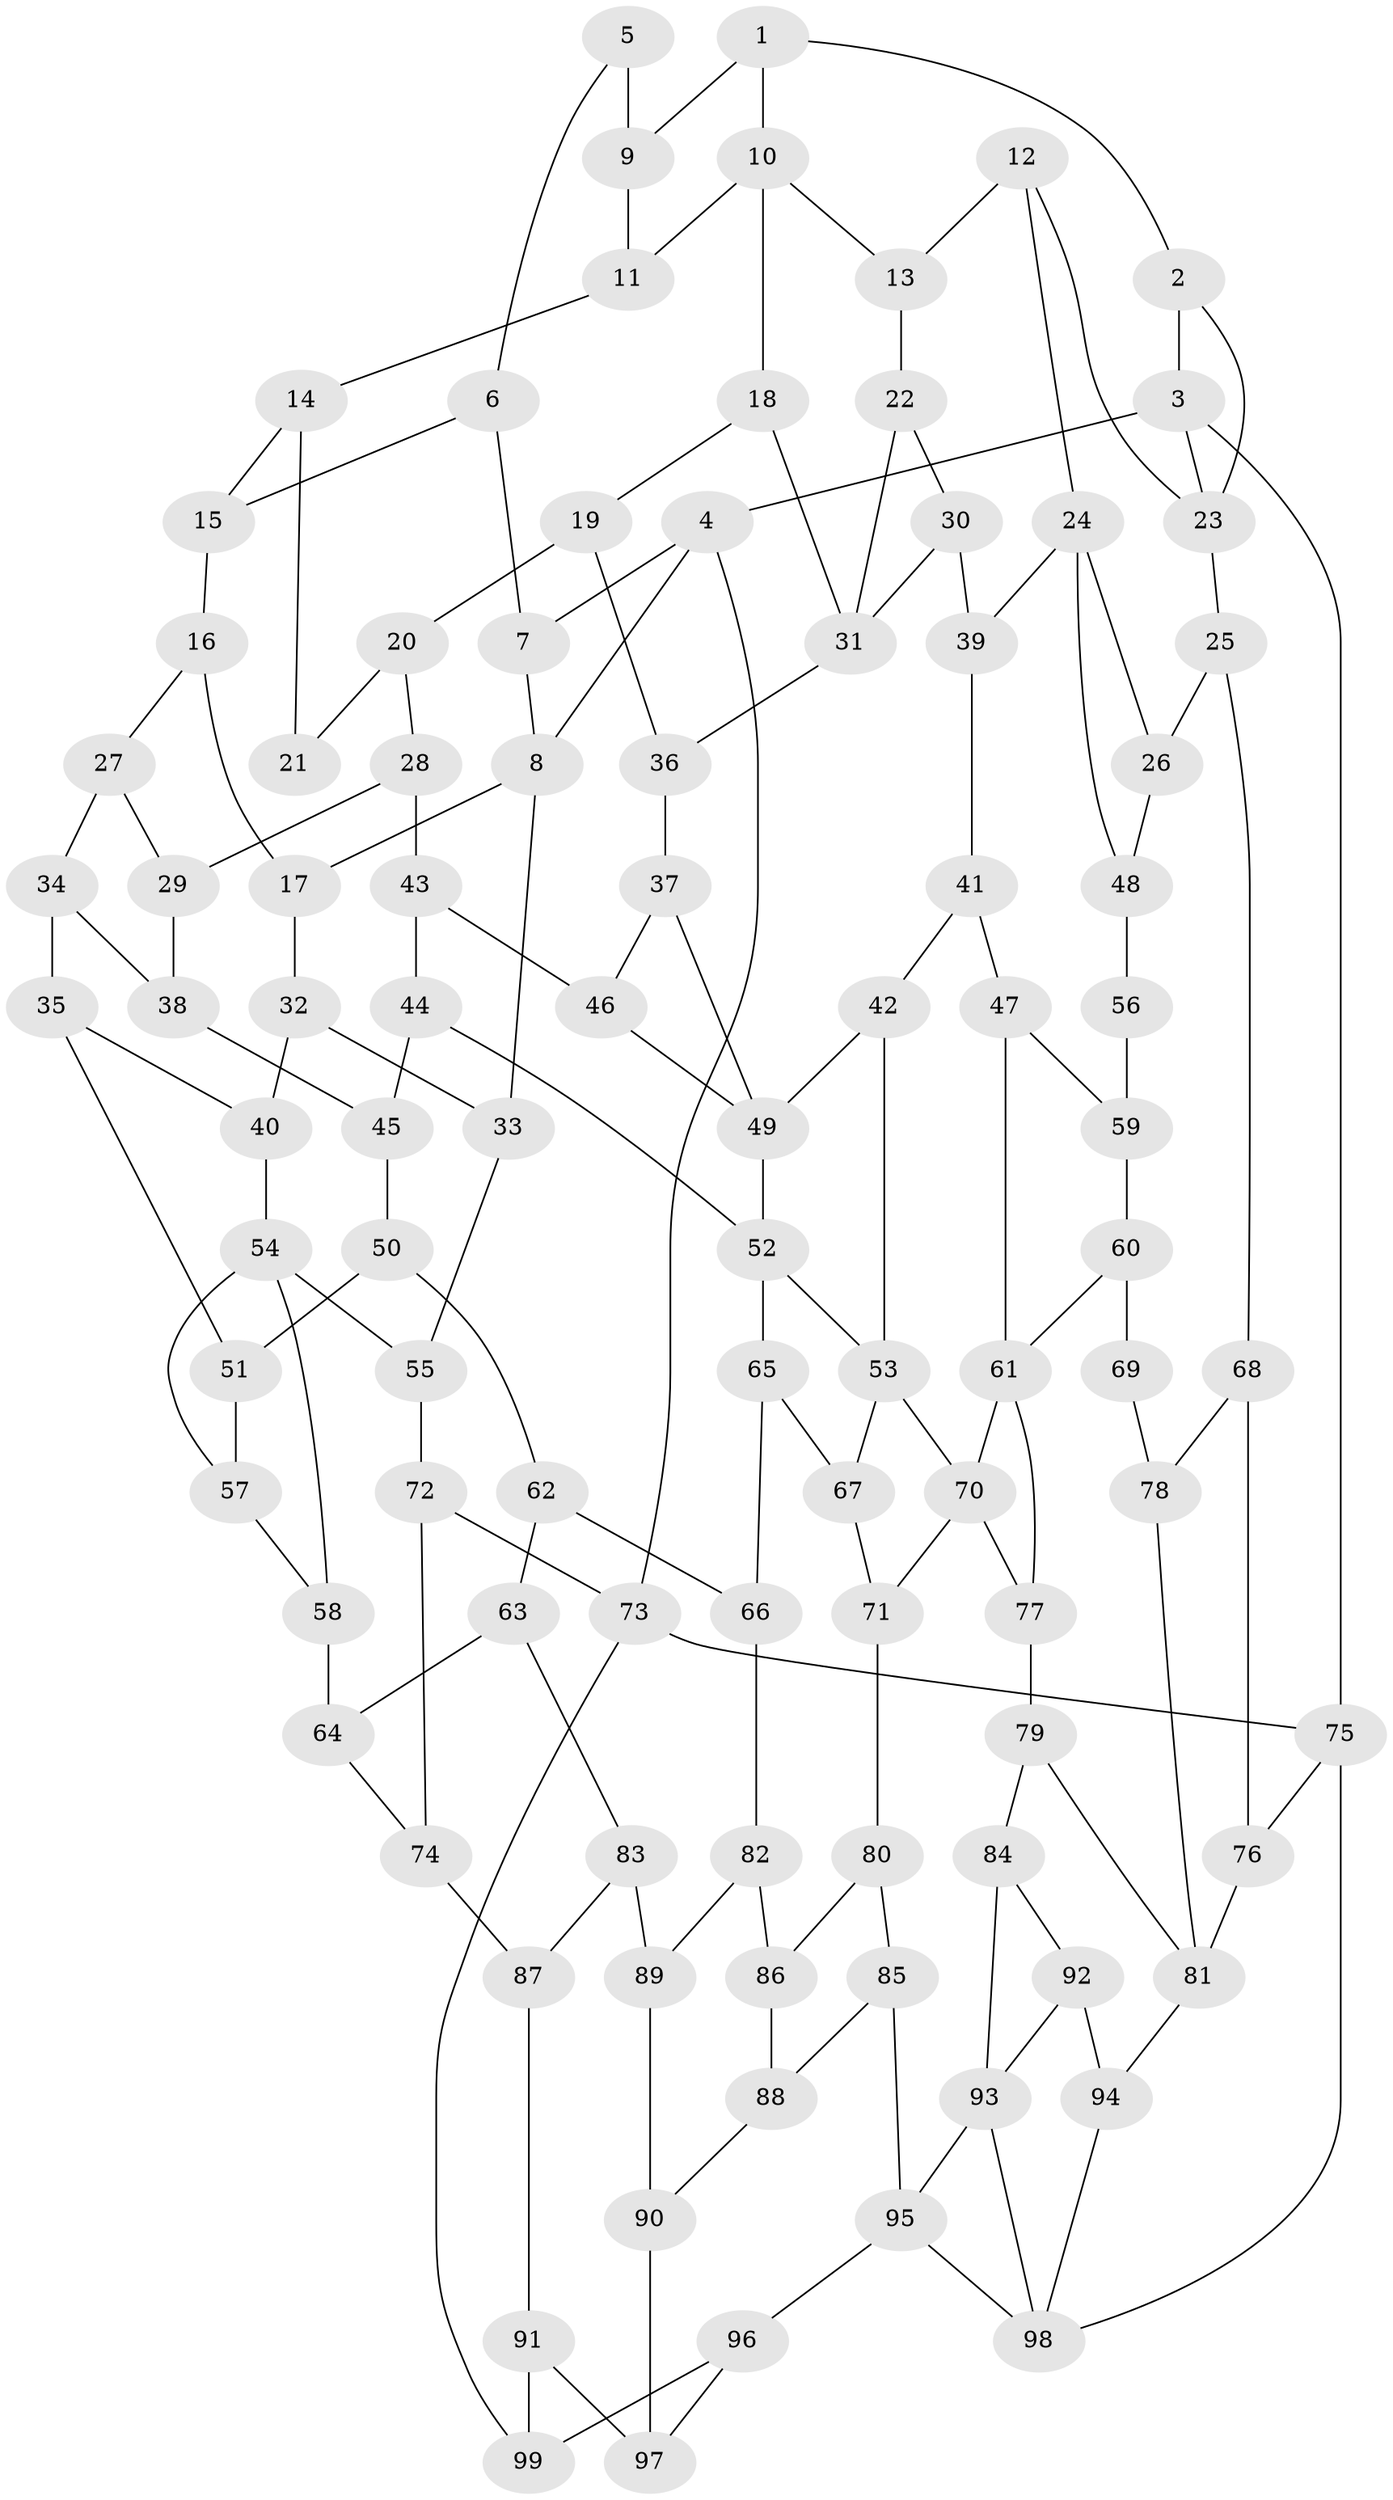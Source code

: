 // original degree distribution, {3: 0.02142857142857143, 4: 0.20714285714285716, 6: 0.20714285714285716, 5: 0.5642857142857143}
// Generated by graph-tools (version 1.1) at 2025/38/03/04/25 23:38:21]
// undirected, 99 vertices, 156 edges
graph export_dot {
  node [color=gray90,style=filled];
  1;
  2;
  3;
  4;
  5;
  6;
  7;
  8;
  9;
  10;
  11;
  12;
  13;
  14;
  15;
  16;
  17;
  18;
  19;
  20;
  21;
  22;
  23;
  24;
  25;
  26;
  27;
  28;
  29;
  30;
  31;
  32;
  33;
  34;
  35;
  36;
  37;
  38;
  39;
  40;
  41;
  42;
  43;
  44;
  45;
  46;
  47;
  48;
  49;
  50;
  51;
  52;
  53;
  54;
  55;
  56;
  57;
  58;
  59;
  60;
  61;
  62;
  63;
  64;
  65;
  66;
  67;
  68;
  69;
  70;
  71;
  72;
  73;
  74;
  75;
  76;
  77;
  78;
  79;
  80;
  81;
  82;
  83;
  84;
  85;
  86;
  87;
  88;
  89;
  90;
  91;
  92;
  93;
  94;
  95;
  96;
  97;
  98;
  99;
  1 -- 2 [weight=1.0];
  1 -- 9 [weight=1.0];
  1 -- 10 [weight=1.0];
  2 -- 3 [weight=1.0];
  2 -- 23 [weight=1.0];
  3 -- 4 [weight=1.0];
  3 -- 23 [weight=1.0];
  3 -- 75 [weight=1.0];
  4 -- 7 [weight=1.0];
  4 -- 8 [weight=1.0];
  4 -- 73 [weight=1.0];
  5 -- 6 [weight=1.0];
  5 -- 9 [weight=2.0];
  6 -- 7 [weight=1.0];
  6 -- 15 [weight=1.0];
  7 -- 8 [weight=1.0];
  8 -- 17 [weight=1.0];
  8 -- 33 [weight=1.0];
  9 -- 11 [weight=1.0];
  10 -- 11 [weight=1.0];
  10 -- 13 [weight=1.0];
  10 -- 18 [weight=1.0];
  11 -- 14 [weight=1.0];
  12 -- 13 [weight=1.0];
  12 -- 23 [weight=1.0];
  12 -- 24 [weight=1.0];
  13 -- 22 [weight=1.0];
  14 -- 15 [weight=1.0];
  14 -- 21 [weight=1.0];
  15 -- 16 [weight=1.0];
  16 -- 17 [weight=1.0];
  16 -- 27 [weight=1.0];
  17 -- 32 [weight=1.0];
  18 -- 19 [weight=1.0];
  18 -- 31 [weight=1.0];
  19 -- 20 [weight=1.0];
  19 -- 36 [weight=1.0];
  20 -- 21 [weight=1.0];
  20 -- 28 [weight=1.0];
  22 -- 30 [weight=1.0];
  22 -- 31 [weight=1.0];
  23 -- 25 [weight=1.0];
  24 -- 26 [weight=1.0];
  24 -- 39 [weight=1.0];
  24 -- 48 [weight=1.0];
  25 -- 26 [weight=1.0];
  25 -- 68 [weight=1.0];
  26 -- 48 [weight=1.0];
  27 -- 29 [weight=1.0];
  27 -- 34 [weight=1.0];
  28 -- 29 [weight=1.0];
  28 -- 43 [weight=1.0];
  29 -- 38 [weight=1.0];
  30 -- 31 [weight=1.0];
  30 -- 39 [weight=2.0];
  31 -- 36 [weight=1.0];
  32 -- 33 [weight=1.0];
  32 -- 40 [weight=2.0];
  33 -- 55 [weight=1.0];
  34 -- 35 [weight=1.0];
  34 -- 38 [weight=1.0];
  35 -- 40 [weight=1.0];
  35 -- 51 [weight=1.0];
  36 -- 37 [weight=1.0];
  37 -- 46 [weight=1.0];
  37 -- 49 [weight=1.0];
  38 -- 45 [weight=1.0];
  39 -- 41 [weight=1.0];
  40 -- 54 [weight=1.0];
  41 -- 42 [weight=1.0];
  41 -- 47 [weight=1.0];
  42 -- 49 [weight=1.0];
  42 -- 53 [weight=1.0];
  43 -- 44 [weight=1.0];
  43 -- 46 [weight=2.0];
  44 -- 45 [weight=1.0];
  44 -- 52 [weight=1.0];
  45 -- 50 [weight=1.0];
  46 -- 49 [weight=1.0];
  47 -- 59 [weight=1.0];
  47 -- 61 [weight=1.0];
  48 -- 56 [weight=2.0];
  49 -- 52 [weight=1.0];
  50 -- 51 [weight=1.0];
  50 -- 62 [weight=1.0];
  51 -- 57 [weight=2.0];
  52 -- 53 [weight=1.0];
  52 -- 65 [weight=1.0];
  53 -- 67 [weight=1.0];
  53 -- 70 [weight=1.0];
  54 -- 55 [weight=1.0];
  54 -- 57 [weight=1.0];
  54 -- 58 [weight=1.0];
  55 -- 72 [weight=1.0];
  56 -- 59 [weight=2.0];
  57 -- 58 [weight=1.0];
  58 -- 64 [weight=1.0];
  59 -- 60 [weight=1.0];
  60 -- 61 [weight=1.0];
  60 -- 69 [weight=1.0];
  61 -- 70 [weight=1.0];
  61 -- 77 [weight=1.0];
  62 -- 63 [weight=1.0];
  62 -- 66 [weight=1.0];
  63 -- 64 [weight=1.0];
  63 -- 83 [weight=1.0];
  64 -- 74 [weight=1.0];
  65 -- 66 [weight=1.0];
  65 -- 67 [weight=1.0];
  66 -- 82 [weight=1.0];
  67 -- 71 [weight=1.0];
  68 -- 76 [weight=1.0];
  68 -- 78 [weight=1.0];
  69 -- 78 [weight=2.0];
  70 -- 71 [weight=1.0];
  70 -- 77 [weight=1.0];
  71 -- 80 [weight=1.0];
  72 -- 73 [weight=1.0];
  72 -- 74 [weight=1.0];
  73 -- 75 [weight=1.0];
  73 -- 99 [weight=1.0];
  74 -- 87 [weight=2.0];
  75 -- 76 [weight=1.0];
  75 -- 98 [weight=1.0];
  76 -- 81 [weight=1.0];
  77 -- 79 [weight=1.0];
  78 -- 81 [weight=1.0];
  79 -- 81 [weight=1.0];
  79 -- 84 [weight=1.0];
  80 -- 85 [weight=1.0];
  80 -- 86 [weight=1.0];
  81 -- 94 [weight=1.0];
  82 -- 86 [weight=2.0];
  82 -- 89 [weight=1.0];
  83 -- 87 [weight=1.0];
  83 -- 89 [weight=2.0];
  84 -- 92 [weight=1.0];
  84 -- 93 [weight=1.0];
  85 -- 88 [weight=1.0];
  85 -- 95 [weight=1.0];
  86 -- 88 [weight=1.0];
  87 -- 91 [weight=1.0];
  88 -- 90 [weight=1.0];
  89 -- 90 [weight=1.0];
  90 -- 97 [weight=2.0];
  91 -- 97 [weight=1.0];
  91 -- 99 [weight=1.0];
  92 -- 93 [weight=1.0];
  92 -- 94 [weight=2.0];
  93 -- 95 [weight=1.0];
  93 -- 98 [weight=1.0];
  94 -- 98 [weight=1.0];
  95 -- 96 [weight=1.0];
  95 -- 98 [weight=1.0];
  96 -- 97 [weight=1.0];
  96 -- 99 [weight=1.0];
}

